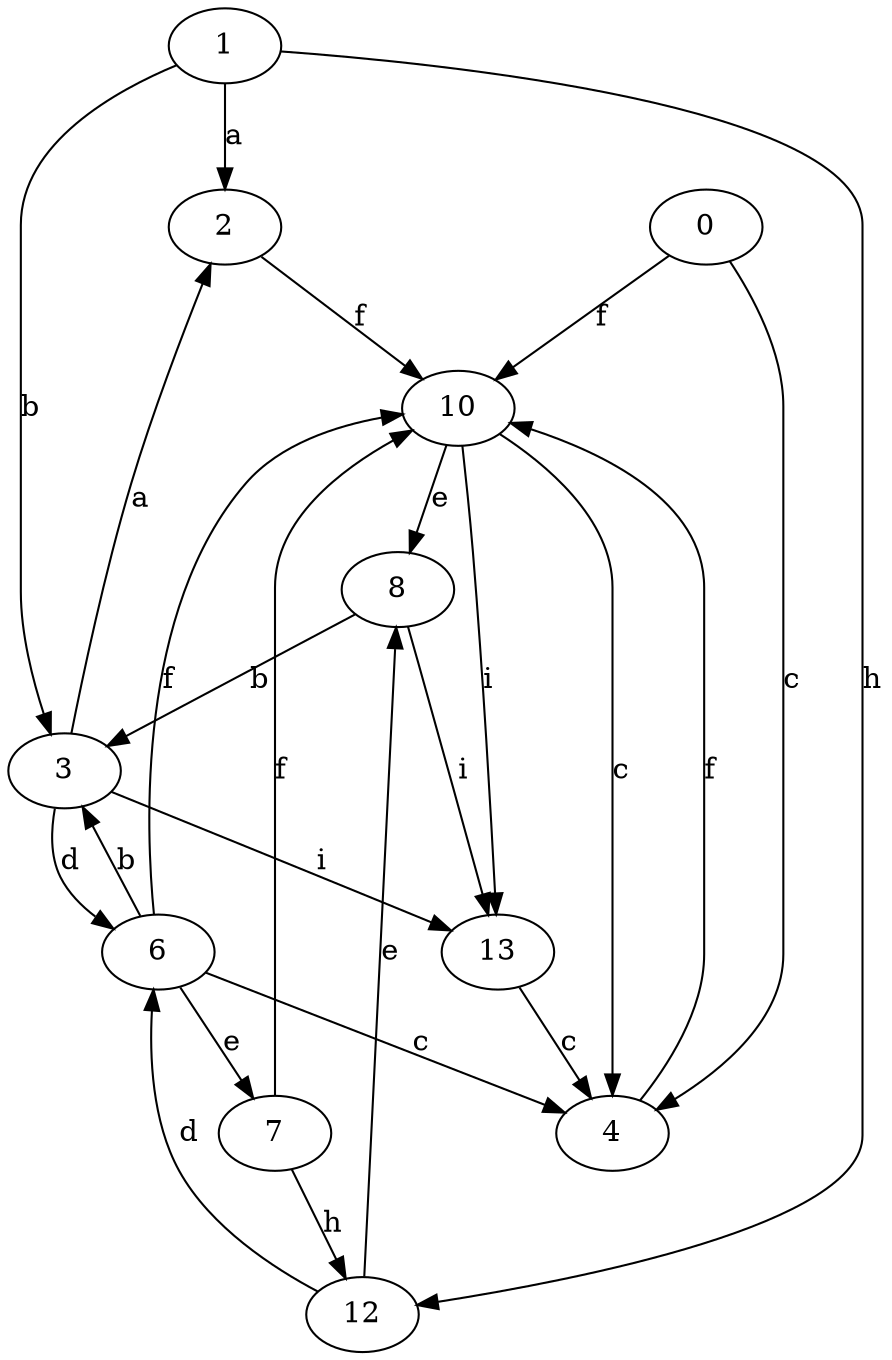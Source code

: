 strict digraph  {
1;
2;
3;
4;
0;
6;
7;
8;
10;
12;
13;
1 -> 2  [label=a];
1 -> 3  [label=b];
1 -> 12  [label=h];
2 -> 10  [label=f];
3 -> 2  [label=a];
3 -> 6  [label=d];
3 -> 13  [label=i];
4 -> 10  [label=f];
0 -> 4  [label=c];
0 -> 10  [label=f];
6 -> 3  [label=b];
6 -> 4  [label=c];
6 -> 7  [label=e];
6 -> 10  [label=f];
7 -> 10  [label=f];
7 -> 12  [label=h];
8 -> 3  [label=b];
8 -> 13  [label=i];
10 -> 4  [label=c];
10 -> 8  [label=e];
10 -> 13  [label=i];
12 -> 6  [label=d];
12 -> 8  [label=e];
13 -> 4  [label=c];
}
